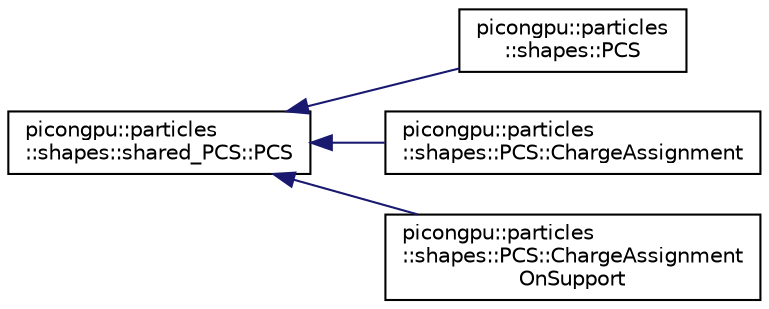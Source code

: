 digraph "Graphical Class Hierarchy"
{
 // LATEX_PDF_SIZE
  edge [fontname="Helvetica",fontsize="10",labelfontname="Helvetica",labelfontsize="10"];
  node [fontname="Helvetica",fontsize="10",shape=record];
  rankdir="LR";
  Node0 [label="picongpu::particles\l::shapes::shared_PCS::PCS",height=0.2,width=0.4,color="black", fillcolor="white", style="filled",URL="$structpicongpu_1_1particles_1_1shapes_1_1shared___p_c_s_1_1_p_c_s.html",tooltip=" "];
  Node0 -> Node1 [dir="back",color="midnightblue",fontsize="10",style="solid",fontname="Helvetica"];
  Node1 [label="picongpu::particles\l::shapes::PCS",height=0.2,width=0.4,color="black", fillcolor="white", style="filled",URL="$structpicongpu_1_1particles_1_1shapes_1_1_p_c_s.html",tooltip=" "];
  Node0 -> Node2 [dir="back",color="midnightblue",fontsize="10",style="solid",fontname="Helvetica"];
  Node2 [label="picongpu::particles\l::shapes::PCS::ChargeAssignment",height=0.2,width=0.4,color="black", fillcolor="white", style="filled",URL="$structpicongpu_1_1particles_1_1shapes_1_1_p_c_s_1_1_charge_assignment.html",tooltip=" "];
  Node0 -> Node3 [dir="back",color="midnightblue",fontsize="10",style="solid",fontname="Helvetica"];
  Node3 [label="picongpu::particles\l::shapes::PCS::ChargeAssignment\lOnSupport",height=0.2,width=0.4,color="black", fillcolor="white", style="filled",URL="$structpicongpu_1_1particles_1_1shapes_1_1_p_c_s_1_1_charge_assignment_on_support.html",tooltip=" "];
}
